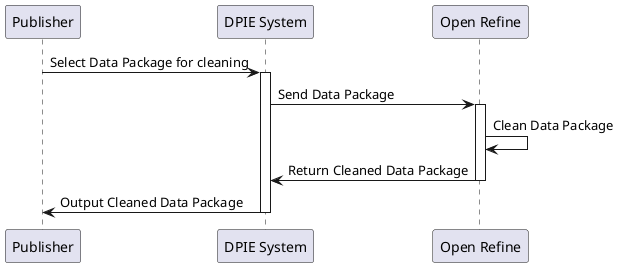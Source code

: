 @startuml
participant Publisher
participant "DPIE System" as DPIE
participant "Open Refine" as OpenRefine

Publisher -> DPIE: Select Data Package for cleaning
activate DPIE

DPIE -> OpenRefine: Send Data Package
activate OpenRefine
OpenRefine -> OpenRefine: Clean Data Package
OpenRefine -> DPIE: Return Cleaned Data Package
deactivate OpenRefine

DPIE -> Publisher: Output Cleaned Data Package
deactivate DPIE
@enduml